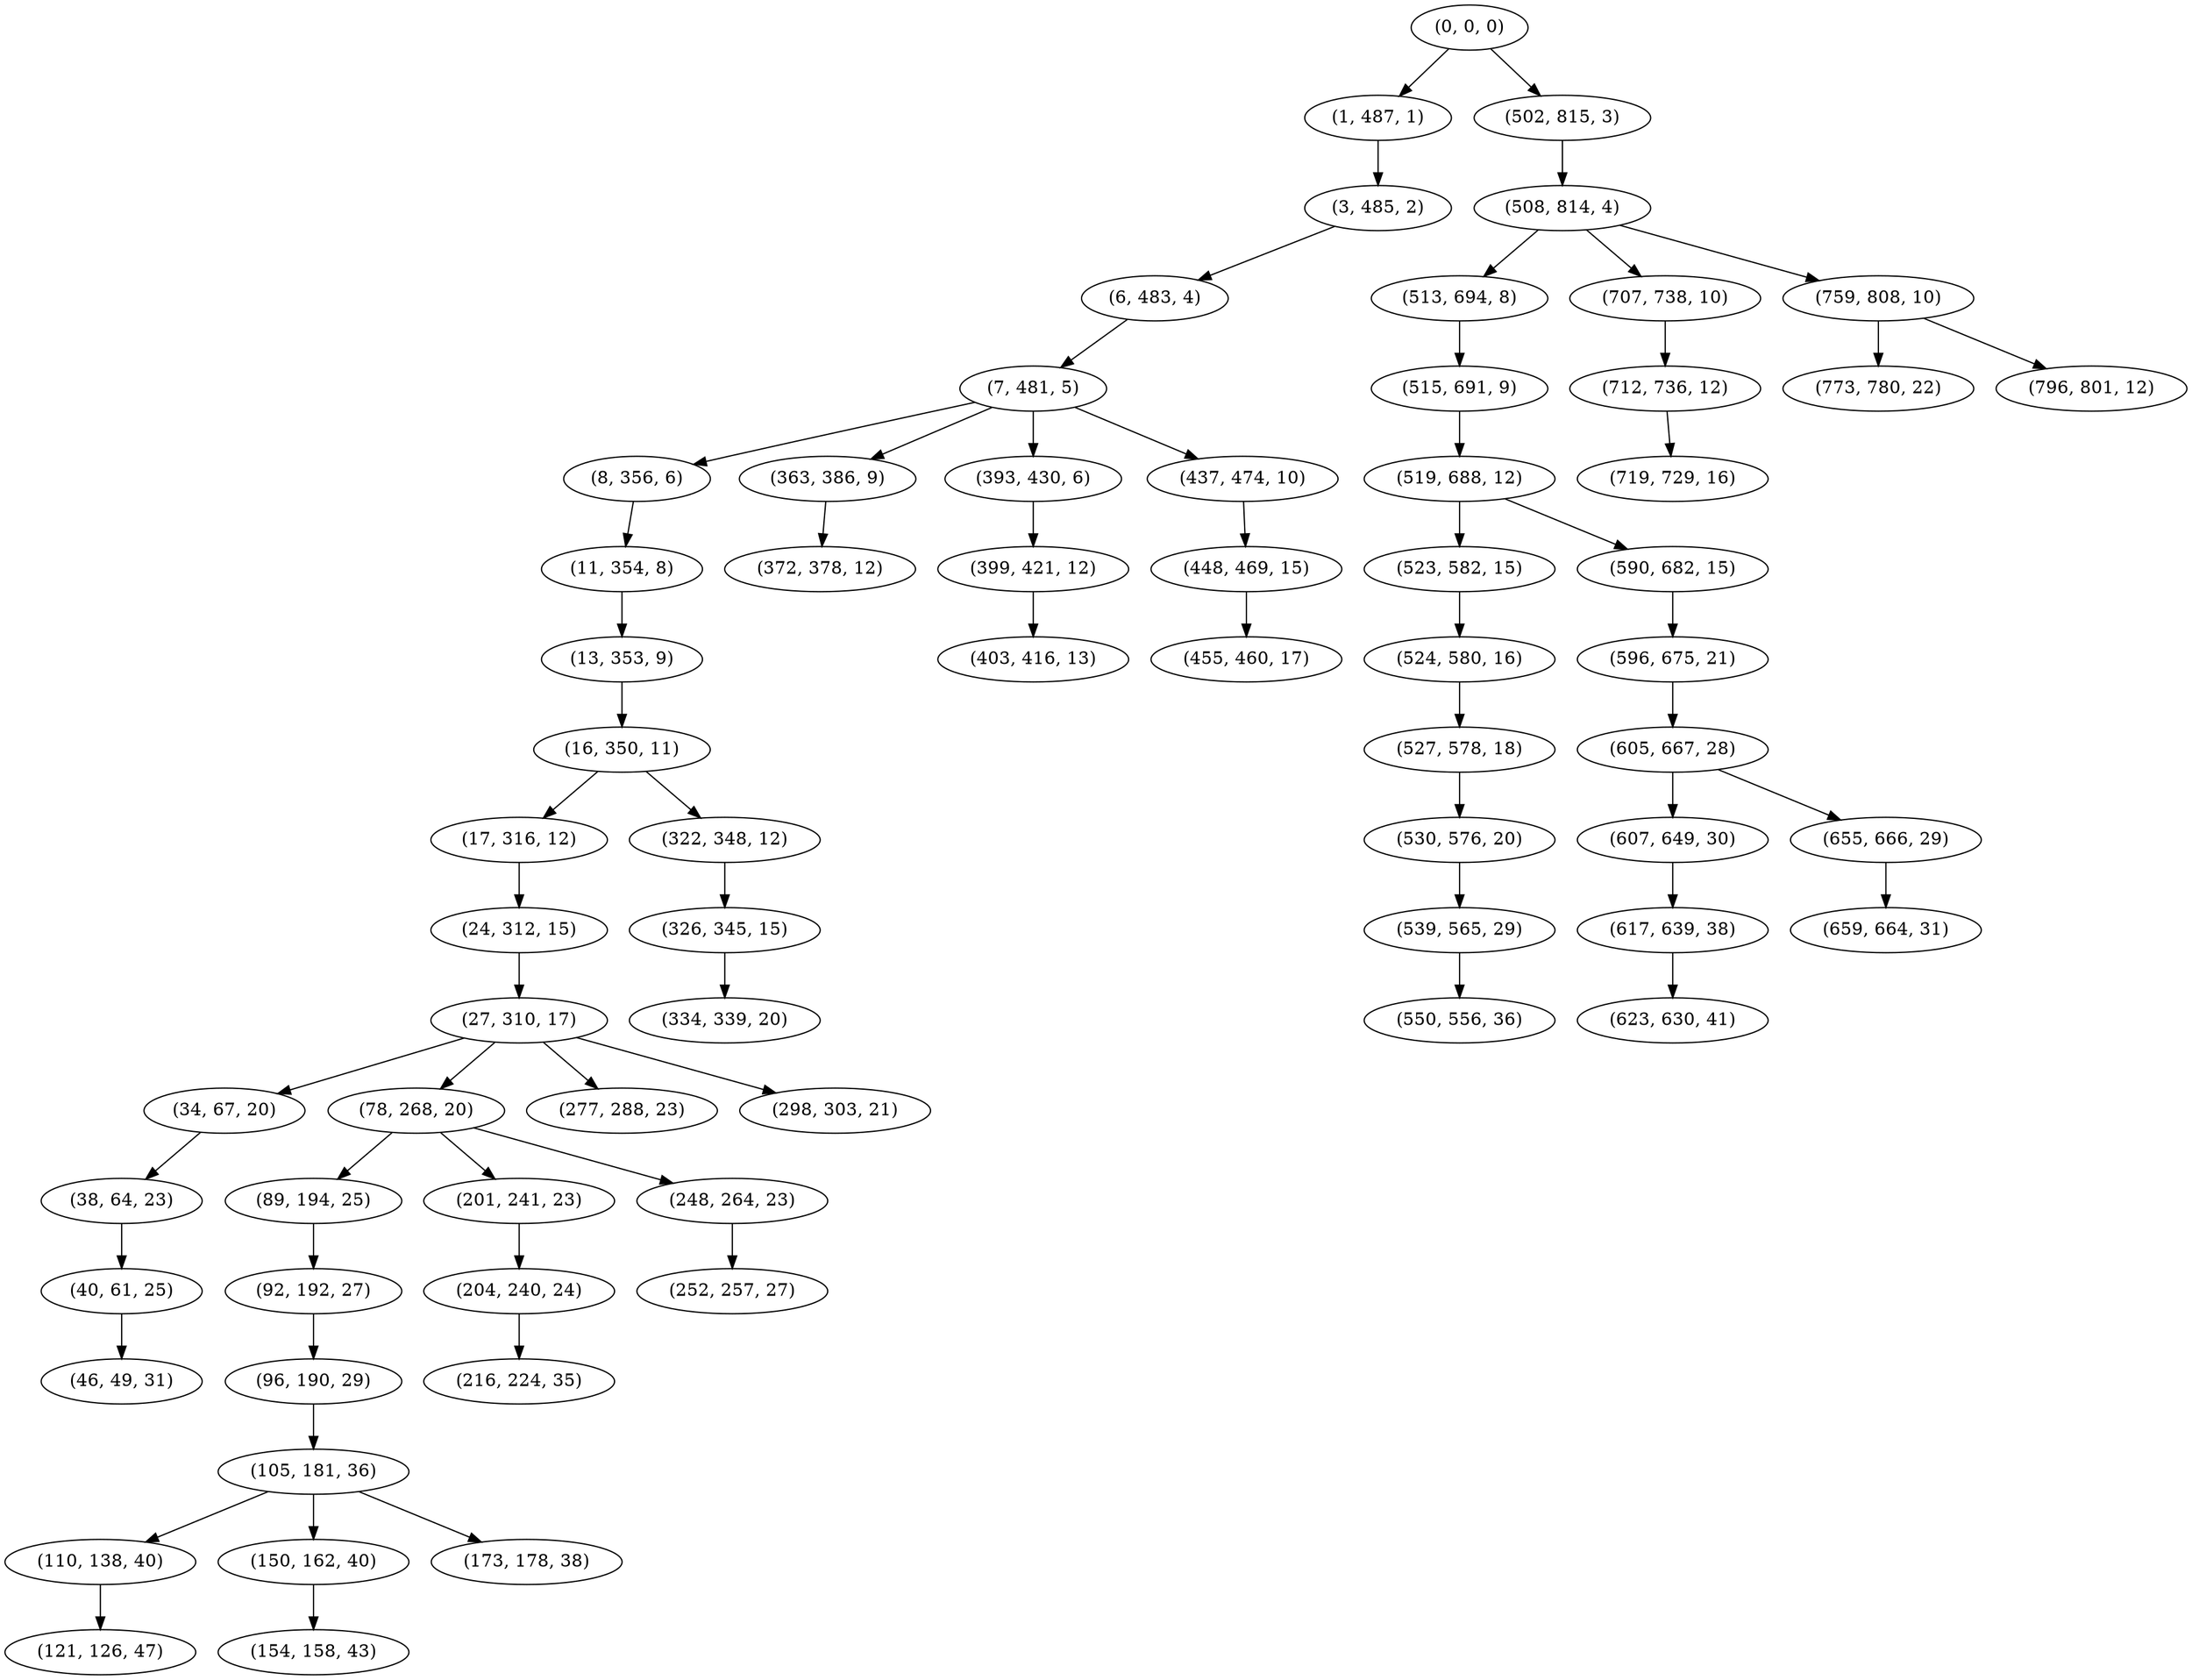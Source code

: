 digraph tree {
    "(0, 0, 0)";
    "(1, 487, 1)";
    "(3, 485, 2)";
    "(6, 483, 4)";
    "(7, 481, 5)";
    "(8, 356, 6)";
    "(11, 354, 8)";
    "(13, 353, 9)";
    "(16, 350, 11)";
    "(17, 316, 12)";
    "(24, 312, 15)";
    "(27, 310, 17)";
    "(34, 67, 20)";
    "(38, 64, 23)";
    "(40, 61, 25)";
    "(46, 49, 31)";
    "(78, 268, 20)";
    "(89, 194, 25)";
    "(92, 192, 27)";
    "(96, 190, 29)";
    "(105, 181, 36)";
    "(110, 138, 40)";
    "(121, 126, 47)";
    "(150, 162, 40)";
    "(154, 158, 43)";
    "(173, 178, 38)";
    "(201, 241, 23)";
    "(204, 240, 24)";
    "(216, 224, 35)";
    "(248, 264, 23)";
    "(252, 257, 27)";
    "(277, 288, 23)";
    "(298, 303, 21)";
    "(322, 348, 12)";
    "(326, 345, 15)";
    "(334, 339, 20)";
    "(363, 386, 9)";
    "(372, 378, 12)";
    "(393, 430, 6)";
    "(399, 421, 12)";
    "(403, 416, 13)";
    "(437, 474, 10)";
    "(448, 469, 15)";
    "(455, 460, 17)";
    "(502, 815, 3)";
    "(508, 814, 4)";
    "(513, 694, 8)";
    "(515, 691, 9)";
    "(519, 688, 12)";
    "(523, 582, 15)";
    "(524, 580, 16)";
    "(527, 578, 18)";
    "(530, 576, 20)";
    "(539, 565, 29)";
    "(550, 556, 36)";
    "(590, 682, 15)";
    "(596, 675, 21)";
    "(605, 667, 28)";
    "(607, 649, 30)";
    "(617, 639, 38)";
    "(623, 630, 41)";
    "(655, 666, 29)";
    "(659, 664, 31)";
    "(707, 738, 10)";
    "(712, 736, 12)";
    "(719, 729, 16)";
    "(759, 808, 10)";
    "(773, 780, 22)";
    "(796, 801, 12)";
    "(0, 0, 0)" -> "(1, 487, 1)";
    "(0, 0, 0)" -> "(502, 815, 3)";
    "(1, 487, 1)" -> "(3, 485, 2)";
    "(3, 485, 2)" -> "(6, 483, 4)";
    "(6, 483, 4)" -> "(7, 481, 5)";
    "(7, 481, 5)" -> "(8, 356, 6)";
    "(7, 481, 5)" -> "(363, 386, 9)";
    "(7, 481, 5)" -> "(393, 430, 6)";
    "(7, 481, 5)" -> "(437, 474, 10)";
    "(8, 356, 6)" -> "(11, 354, 8)";
    "(11, 354, 8)" -> "(13, 353, 9)";
    "(13, 353, 9)" -> "(16, 350, 11)";
    "(16, 350, 11)" -> "(17, 316, 12)";
    "(16, 350, 11)" -> "(322, 348, 12)";
    "(17, 316, 12)" -> "(24, 312, 15)";
    "(24, 312, 15)" -> "(27, 310, 17)";
    "(27, 310, 17)" -> "(34, 67, 20)";
    "(27, 310, 17)" -> "(78, 268, 20)";
    "(27, 310, 17)" -> "(277, 288, 23)";
    "(27, 310, 17)" -> "(298, 303, 21)";
    "(34, 67, 20)" -> "(38, 64, 23)";
    "(38, 64, 23)" -> "(40, 61, 25)";
    "(40, 61, 25)" -> "(46, 49, 31)";
    "(78, 268, 20)" -> "(89, 194, 25)";
    "(78, 268, 20)" -> "(201, 241, 23)";
    "(78, 268, 20)" -> "(248, 264, 23)";
    "(89, 194, 25)" -> "(92, 192, 27)";
    "(92, 192, 27)" -> "(96, 190, 29)";
    "(96, 190, 29)" -> "(105, 181, 36)";
    "(105, 181, 36)" -> "(110, 138, 40)";
    "(105, 181, 36)" -> "(150, 162, 40)";
    "(105, 181, 36)" -> "(173, 178, 38)";
    "(110, 138, 40)" -> "(121, 126, 47)";
    "(150, 162, 40)" -> "(154, 158, 43)";
    "(201, 241, 23)" -> "(204, 240, 24)";
    "(204, 240, 24)" -> "(216, 224, 35)";
    "(248, 264, 23)" -> "(252, 257, 27)";
    "(322, 348, 12)" -> "(326, 345, 15)";
    "(326, 345, 15)" -> "(334, 339, 20)";
    "(363, 386, 9)" -> "(372, 378, 12)";
    "(393, 430, 6)" -> "(399, 421, 12)";
    "(399, 421, 12)" -> "(403, 416, 13)";
    "(437, 474, 10)" -> "(448, 469, 15)";
    "(448, 469, 15)" -> "(455, 460, 17)";
    "(502, 815, 3)" -> "(508, 814, 4)";
    "(508, 814, 4)" -> "(513, 694, 8)";
    "(508, 814, 4)" -> "(707, 738, 10)";
    "(508, 814, 4)" -> "(759, 808, 10)";
    "(513, 694, 8)" -> "(515, 691, 9)";
    "(515, 691, 9)" -> "(519, 688, 12)";
    "(519, 688, 12)" -> "(523, 582, 15)";
    "(519, 688, 12)" -> "(590, 682, 15)";
    "(523, 582, 15)" -> "(524, 580, 16)";
    "(524, 580, 16)" -> "(527, 578, 18)";
    "(527, 578, 18)" -> "(530, 576, 20)";
    "(530, 576, 20)" -> "(539, 565, 29)";
    "(539, 565, 29)" -> "(550, 556, 36)";
    "(590, 682, 15)" -> "(596, 675, 21)";
    "(596, 675, 21)" -> "(605, 667, 28)";
    "(605, 667, 28)" -> "(607, 649, 30)";
    "(605, 667, 28)" -> "(655, 666, 29)";
    "(607, 649, 30)" -> "(617, 639, 38)";
    "(617, 639, 38)" -> "(623, 630, 41)";
    "(655, 666, 29)" -> "(659, 664, 31)";
    "(707, 738, 10)" -> "(712, 736, 12)";
    "(712, 736, 12)" -> "(719, 729, 16)";
    "(759, 808, 10)" -> "(773, 780, 22)";
    "(759, 808, 10)" -> "(796, 801, 12)";
}
